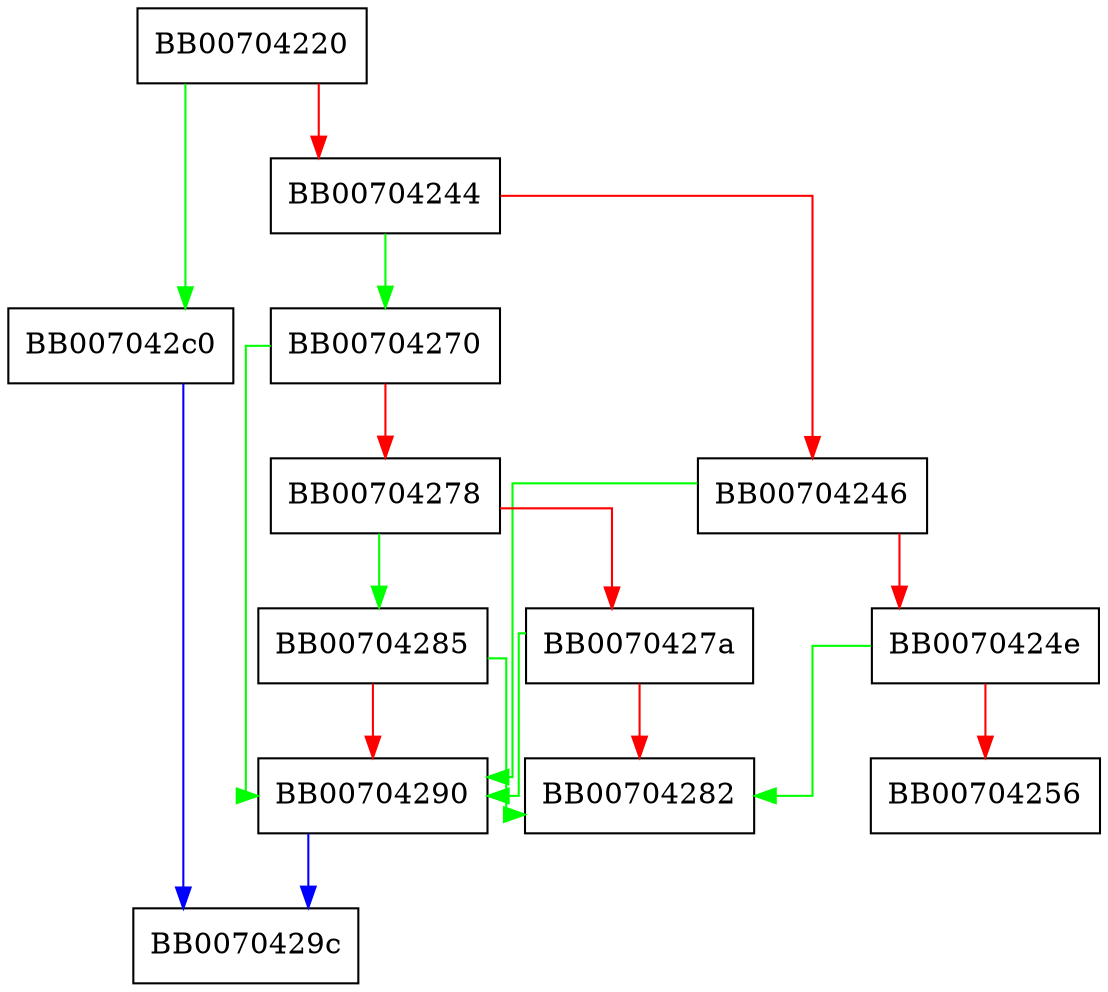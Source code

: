 digraph ossl_cipher_tlsunpadblock {
  node [shape="box"];
  graph [splines=ortho];
  BB00704220 -> BB007042c0 [color="green"];
  BB00704220 -> BB00704244 [color="red"];
  BB00704244 -> BB00704270 [color="green"];
  BB00704244 -> BB00704246 [color="red"];
  BB00704246 -> BB00704290 [color="green"];
  BB00704246 -> BB0070424e [color="red"];
  BB0070424e -> BB00704282 [color="green"];
  BB0070424e -> BB00704256 [color="red"];
  BB00704270 -> BB00704290 [color="green"];
  BB00704270 -> BB00704278 [color="red"];
  BB00704278 -> BB00704285 [color="green"];
  BB00704278 -> BB0070427a [color="red"];
  BB0070427a -> BB00704290 [color="green"];
  BB0070427a -> BB00704282 [color="red"];
  BB00704285 -> BB00704282 [color="green"];
  BB00704285 -> BB00704290 [color="red"];
  BB00704290 -> BB0070429c [color="blue"];
  BB007042c0 -> BB0070429c [color="blue"];
}